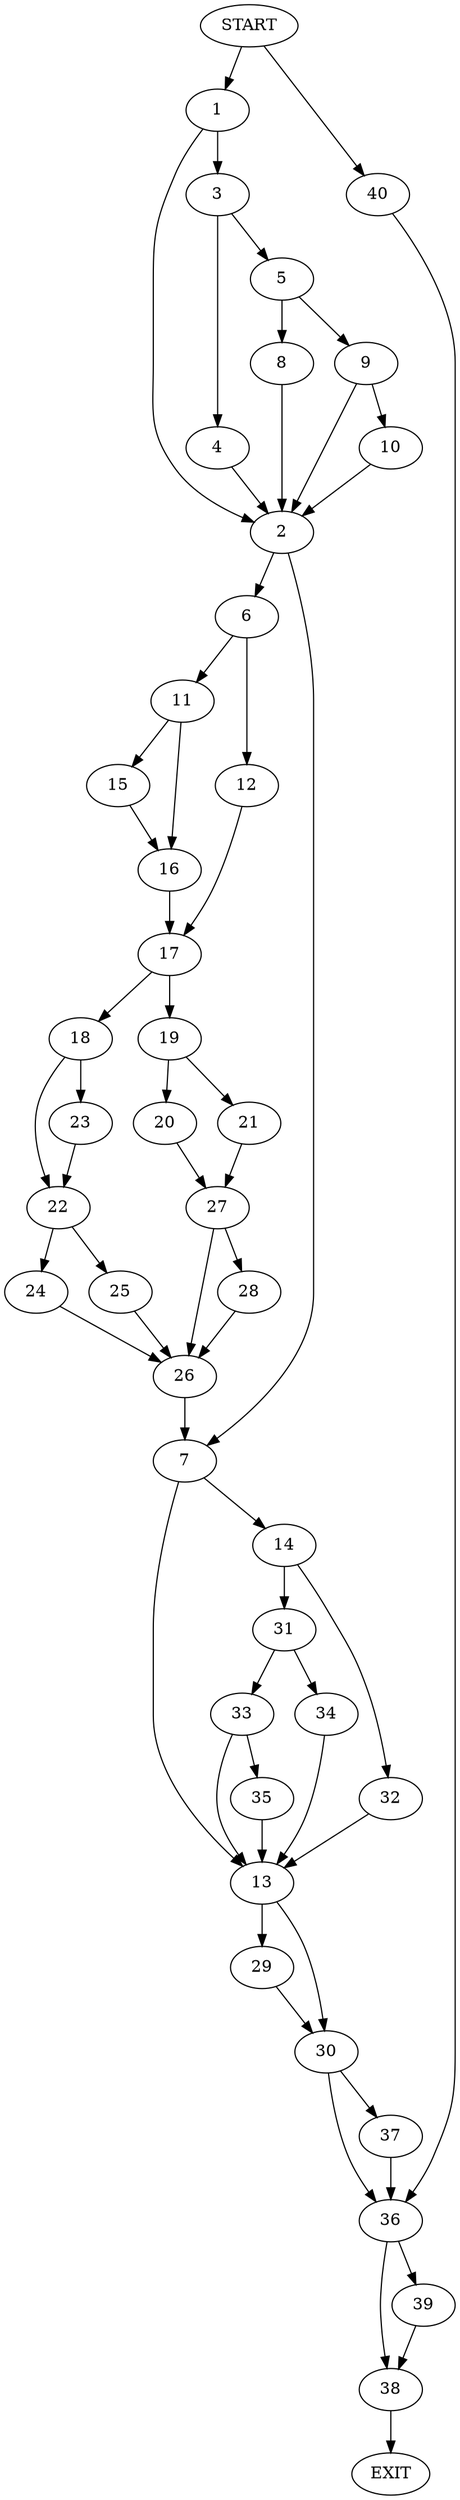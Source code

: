 digraph {
0 [label="START"]
41 [label="EXIT"]
0 -> 1
1 -> 2
1 -> 3
3 -> 4
3 -> 5
2 -> 6
2 -> 7
4 -> 2
5 -> 8
5 -> 9
9 -> 2
9 -> 10
8 -> 2
10 -> 2
6 -> 11
6 -> 12
7 -> 13
7 -> 14
11 -> 15
11 -> 16
12 -> 17
15 -> 16
16 -> 17
17 -> 18
17 -> 19
19 -> 20
19 -> 21
18 -> 22
18 -> 23
23 -> 22
22 -> 24
22 -> 25
25 -> 26
24 -> 26
26 -> 7
21 -> 27
20 -> 27
27 -> 28
27 -> 26
28 -> 26
13 -> 29
13 -> 30
14 -> 31
14 -> 32
31 -> 33
31 -> 34
32 -> 13
34 -> 13
33 -> 13
33 -> 35
35 -> 13
29 -> 30
30 -> 36
30 -> 37
36 -> 38
36 -> 39
37 -> 36
0 -> 40
40 -> 36
38 -> 41
39 -> 38
}
